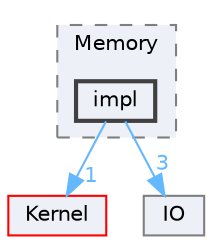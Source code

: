 digraph "impl"
{
 // LATEX_PDF_SIZE
  bgcolor="transparent";
  edge [fontname=Helvetica,fontsize=10,labelfontname=Helvetica,labelfontsize=10];
  node [fontname=Helvetica,fontsize=10,shape=box,height=0.2,width=0.4];
  compound=true
  subgraph clusterdir_c4ccaaca8cbe35d8cff903ff1a25a7a8 {
    graph [ bgcolor="#edf0f7", pencolor="grey50", label="Memory", fontname=Helvetica,fontsize=10 style="filled,dashed", URL="dir_c4ccaaca8cbe35d8cff903ff1a25a7a8.html",tooltip=""]
  dir_64bdf6b864da86900faae3037a568917 [label="impl", fillcolor="#edf0f7", color="grey25", style="filled,bold", URL="dir_64bdf6b864da86900faae3037a568917.html",tooltip=""];
  }
  dir_52bed8acfaac088d5968cb2c84d7645d [label="Kernel", fillcolor="#edf0f7", color="red", style="filled", URL="dir_52bed8acfaac088d5968cb2c84d7645d.html",tooltip=""];
  dir_6585f33a0ea7f281ba0139d26289315f [label="IO", fillcolor="#edf0f7", color="grey50", style="filled", URL="dir_6585f33a0ea7f281ba0139d26289315f.html",tooltip=""];
  dir_64bdf6b864da86900faae3037a568917->dir_52bed8acfaac088d5968cb2c84d7645d [headlabel="1", labeldistance=1.5 headhref="dir_000023_000029.html" href="dir_000023_000029.html" color="steelblue1" fontcolor="steelblue1"];
  dir_64bdf6b864da86900faae3037a568917->dir_6585f33a0ea7f281ba0139d26289315f [headlabel="3", labeldistance=1.5 headhref="dir_000023_000025.html" href="dir_000023_000025.html" color="steelblue1" fontcolor="steelblue1"];
}
